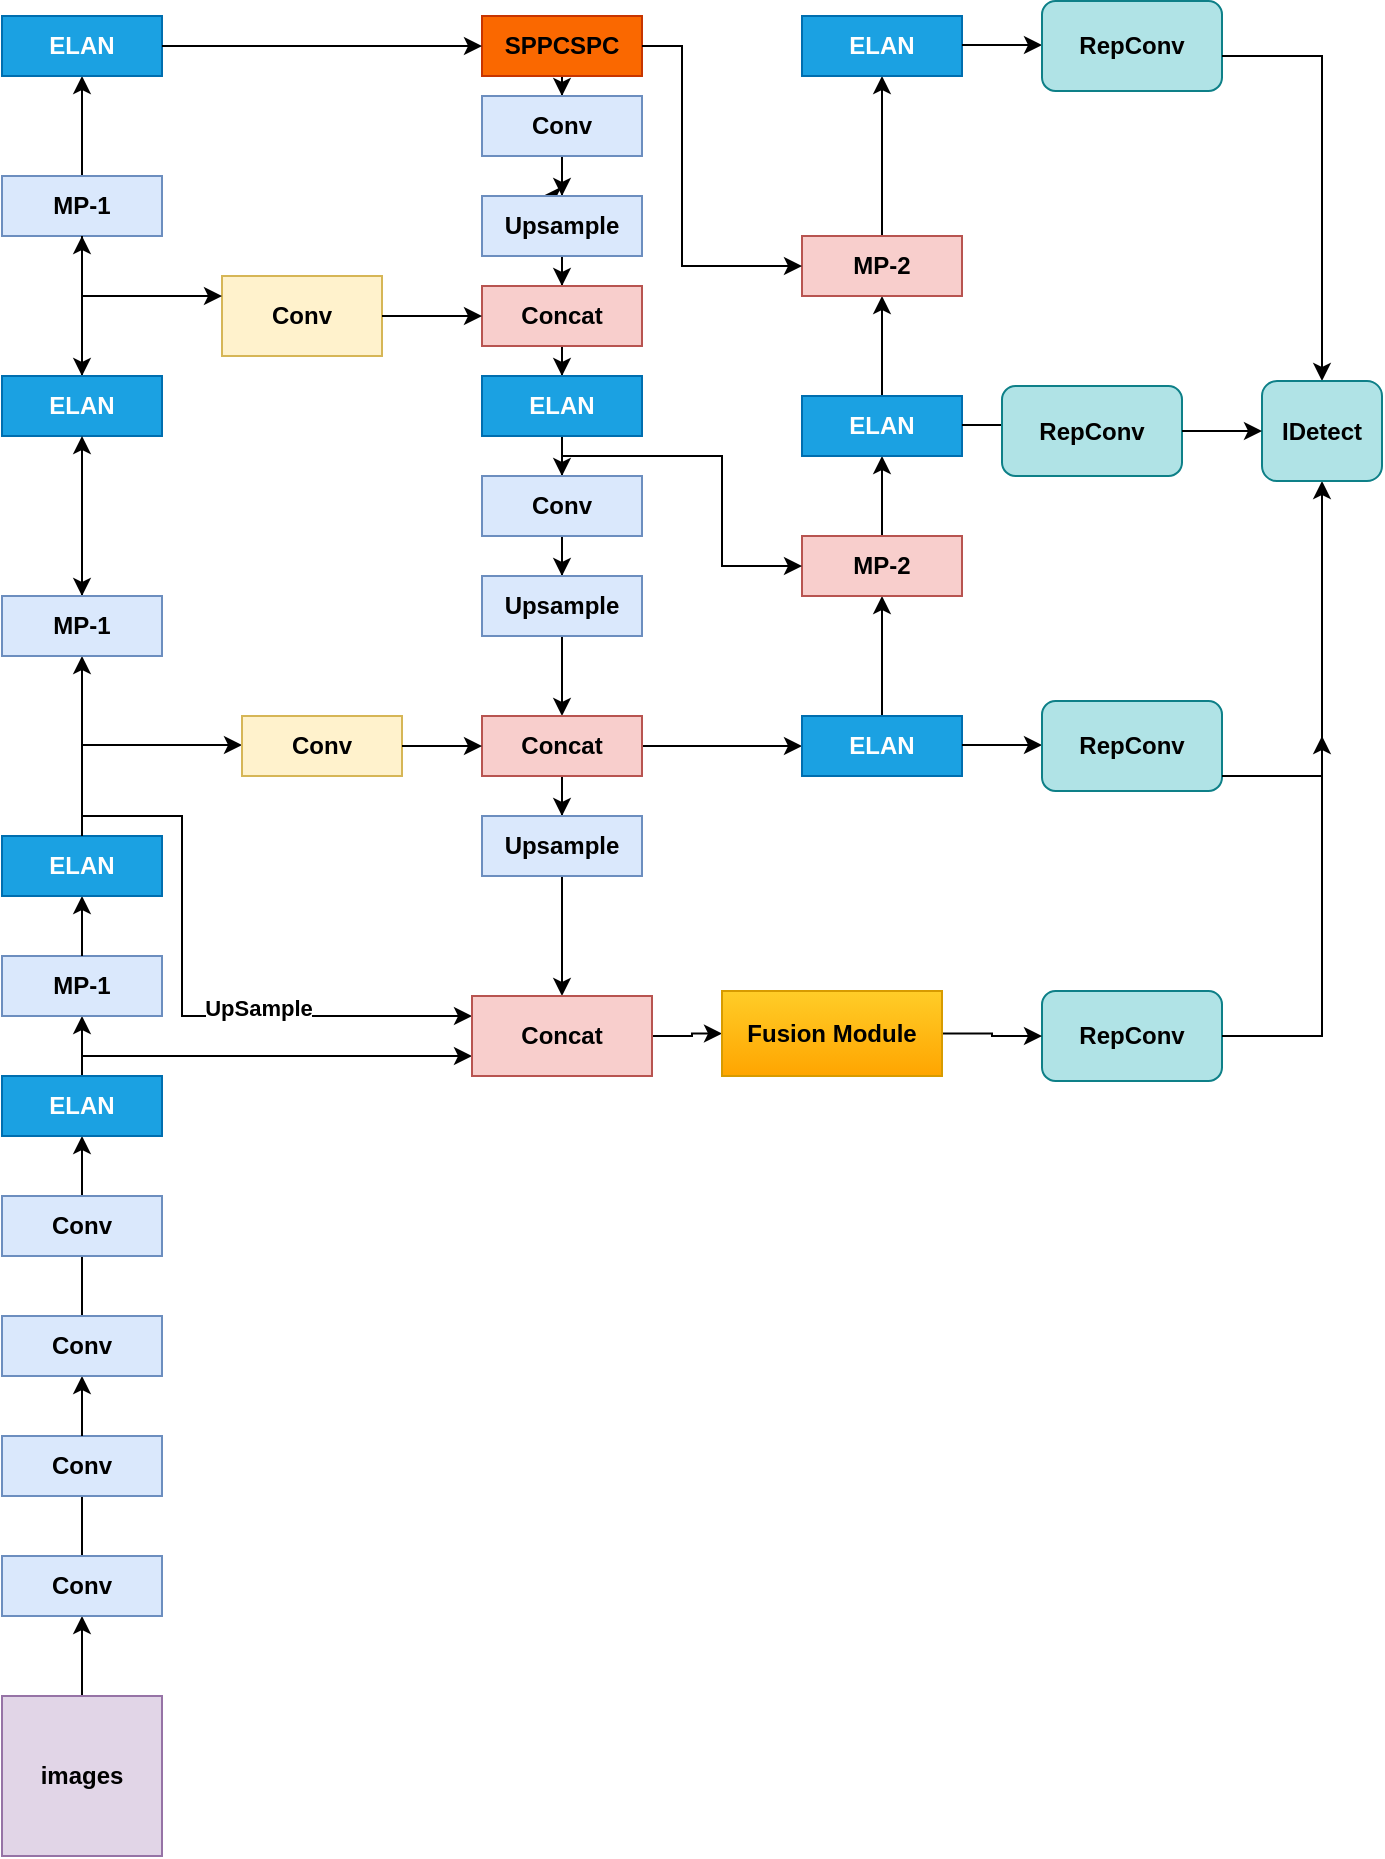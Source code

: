 <mxfile version="24.4.8" type="github">
  <diagram name="第 1 页" id="06KhuJ1YoOvBnatMyuTx">
    <mxGraphModel dx="1002" dy="577" grid="1" gridSize="10" guides="1" tooltips="1" connect="1" arrows="1" fold="1" page="1" pageScale="1" pageWidth="827" pageHeight="1169" math="0" shadow="0">
      <root>
        <mxCell id="0" />
        <mxCell id="1" parent="0" />
        <mxCell id="rpA8S_iFjbpx3BVTniyy-3" value="" style="edgeStyle=orthogonalEdgeStyle;rounded=0;orthogonalLoop=1;jettySize=auto;html=1;" parent="1" source="rpA8S_iFjbpx3BVTniyy-1" target="rpA8S_iFjbpx3BVTniyy-2" edge="1">
          <mxGeometry relative="1" as="geometry">
            <Array as="points">
              <mxPoint x="120" y="1010" />
              <mxPoint x="120" y="1010" />
            </Array>
          </mxGeometry>
        </mxCell>
        <mxCell id="rpA8S_iFjbpx3BVTniyy-1" value="&lt;b&gt;&lt;font data-sider-select-id=&quot;d5c98b6e-f790-4f43-9f4c-b35bad4ea1bf&quot;&gt;images&lt;/font&gt;&lt;/b&gt;" style="whiteSpace=wrap;html=1;aspect=fixed;fillColor=#e1d5e7;strokeColor=#9673a6;" parent="1" vertex="1">
          <mxGeometry x="80" y="1040" width="80" height="80" as="geometry" />
        </mxCell>
        <mxCell id="rpA8S_iFjbpx3BVTniyy-6" value="" style="edgeStyle=orthogonalEdgeStyle;rounded=0;orthogonalLoop=1;jettySize=auto;html=1;" parent="1" source="rpA8S_iFjbpx3BVTniyy-2" edge="1">
          <mxGeometry relative="1" as="geometry">
            <mxPoint x="120" y="920" as="targetPoint" />
          </mxGeometry>
        </mxCell>
        <mxCell id="rpA8S_iFjbpx3BVTniyy-2" value="&lt;b&gt;Conv&lt;/b&gt;" style="whiteSpace=wrap;html=1;fillColor=#dae8fc;strokeColor=#6c8ebf;" parent="1" vertex="1">
          <mxGeometry x="80" y="970" width="80" height="30" as="geometry" />
        </mxCell>
        <mxCell id="rpA8S_iFjbpx3BVTniyy-8" value="&lt;b&gt;Conv&lt;/b&gt;" style="rounded=0;whiteSpace=wrap;html=1;fillColor=#dae8fc;strokeColor=#6c8ebf;" parent="1" vertex="1">
          <mxGeometry x="80" y="910" width="80" height="30" as="geometry" />
        </mxCell>
        <mxCell id="rpA8S_iFjbpx3BVTniyy-9" value="" style="edgeStyle=orthogonalEdgeStyle;rounded=0;orthogonalLoop=1;jettySize=auto;html=1;exitX=0.5;exitY=0;exitDx=0;exitDy=0;" parent="1" source="rpA8S_iFjbpx3BVTniyy-8" target="rpA8S_iFjbpx3BVTniyy-11" edge="1">
          <mxGeometry relative="1" as="geometry">
            <mxPoint x="120" y="880" as="sourcePoint" />
            <Array as="points" />
          </mxGeometry>
        </mxCell>
        <mxCell id="rpA8S_iFjbpx3BVTniyy-10" value="" style="edgeStyle=orthogonalEdgeStyle;rounded=0;orthogonalLoop=1;jettySize=auto;html=1;entryX=0.5;entryY=1;entryDx=0;entryDy=0;" parent="1" source="rpA8S_iFjbpx3BVTniyy-11" target="rpA8S_iFjbpx3BVTniyy-14" edge="1">
          <mxGeometry relative="1" as="geometry">
            <mxPoint x="120" y="760" as="targetPoint" />
          </mxGeometry>
        </mxCell>
        <mxCell id="rpA8S_iFjbpx3BVTniyy-11" value="&lt;b&gt;Conv&lt;/b&gt;" style="whiteSpace=wrap;html=1;fillColor=#dae8fc;strokeColor=#6c8ebf;" parent="1" vertex="1">
          <mxGeometry x="80" y="850" width="80" height="30" as="geometry" />
        </mxCell>
        <mxCell id="rpA8S_iFjbpx3BVTniyy-12" value="&lt;b&gt;Conv&lt;/b&gt;" style="rounded=0;whiteSpace=wrap;html=1;fillColor=#dae8fc;strokeColor=#6c8ebf;" parent="1" vertex="1">
          <mxGeometry x="80" y="790" width="80" height="30" as="geometry" />
        </mxCell>
        <mxCell id="rpA8S_iFjbpx3BVTniyy-17" value="" style="edgeStyle=orthogonalEdgeStyle;rounded=0;orthogonalLoop=1;jettySize=auto;html=1;" parent="1" source="rpA8S_iFjbpx3BVTniyy-14" target="rpA8S_iFjbpx3BVTniyy-16" edge="1">
          <mxGeometry relative="1" as="geometry" />
        </mxCell>
        <mxCell id="rpA8S_iFjbpx3BVTniyy-14" value="&lt;b&gt;ELAN&lt;/b&gt;" style="whiteSpace=wrap;html=1;rounded=0;fillColor=#1ba1e2;strokeColor=#006EAF;fontColor=#ffffff;" parent="1" vertex="1">
          <mxGeometry x="80" y="730" width="80" height="30" as="geometry" />
        </mxCell>
        <mxCell id="rpA8S_iFjbpx3BVTniyy-16" value="&lt;b&gt;MP-1&lt;/b&gt;" style="whiteSpace=wrap;html=1;rounded=0;fillColor=#dae8fc;strokeColor=#6c8ebf;" parent="1" vertex="1">
          <mxGeometry x="80" y="670" width="80" height="30" as="geometry" />
        </mxCell>
        <mxCell id="rpA8S_iFjbpx3BVTniyy-18" value="" style="edgeStyle=orthogonalEdgeStyle;rounded=0;orthogonalLoop=1;jettySize=auto;html=1;exitX=0.5;exitY=0;exitDx=0;exitDy=0;" parent="1" source="rpA8S_iFjbpx3BVTniyy-16" target="rpA8S_iFjbpx3BVTniyy-20" edge="1">
          <mxGeometry relative="1" as="geometry">
            <mxPoint x="120" y="560" as="sourcePoint" />
            <Array as="points" />
          </mxGeometry>
        </mxCell>
        <mxCell id="rpA8S_iFjbpx3BVTniyy-20" value="&lt;b&gt;ELAN&lt;/b&gt;" style="whiteSpace=wrap;html=1;fillColor=#1ba1e2;strokeColor=#006EAF;fontColor=#ffffff;" parent="1" vertex="1">
          <mxGeometry x="80" y="610" width="80" height="30" as="geometry" />
        </mxCell>
        <mxCell id="rpA8S_iFjbpx3BVTniyy-25" value="" style="edgeStyle=orthogonalEdgeStyle;rounded=0;orthogonalLoop=1;jettySize=auto;html=1;" parent="1" source="rpA8S_iFjbpx3BVTniyy-26" target="rpA8S_iFjbpx3BVTniyy-28" edge="1">
          <mxGeometry relative="1" as="geometry" />
        </mxCell>
        <mxCell id="rpA8S_iFjbpx3BVTniyy-28" value="&lt;b&gt;ELAN&lt;/b&gt;" style="whiteSpace=wrap;html=1;rounded=0;fillColor=#1ba1e2;strokeColor=#006EAF;fontColor=#ffffff;" parent="1" vertex="1">
          <mxGeometry x="80" y="200" width="80" height="30" as="geometry" />
        </mxCell>
        <mxCell id="rpA8S_iFjbpx3BVTniyy-30" value="" style="endArrow=classic;html=1;rounded=0;" parent="1" edge="1">
          <mxGeometry width="50" height="50" relative="1" as="geometry">
            <mxPoint x="120" y="564.5" as="sourcePoint" />
            <mxPoint x="200" y="564.5" as="targetPoint" />
          </mxGeometry>
        </mxCell>
        <mxCell id="rpA8S_iFjbpx3BVTniyy-33" value="&lt;b&gt;Conv&lt;/b&gt;" style="rounded=0;whiteSpace=wrap;html=1;fillColor=#fff2cc;strokeColor=#d6b656;" parent="1" vertex="1">
          <mxGeometry x="190" y="330" width="80" height="40" as="geometry" />
        </mxCell>
        <mxCell id="rpA8S_iFjbpx3BVTniyy-34" value="" style="edgeStyle=orthogonalEdgeStyle;rounded=0;orthogonalLoop=1;jettySize=auto;html=1;" parent="1" source="rpA8S_iFjbpx3BVTniyy-20" target="rpA8S_iFjbpx3BVTniyy-21" edge="1">
          <mxGeometry relative="1" as="geometry">
            <mxPoint x="120" y="440" as="targetPoint" />
            <mxPoint x="120" y="610" as="sourcePoint" />
          </mxGeometry>
        </mxCell>
        <mxCell id="rpA8S_iFjbpx3BVTniyy-36" value="" style="edgeStyle=orthogonalEdgeStyle;rounded=0;orthogonalLoop=1;jettySize=auto;html=1;" parent="1" source="rpA8S_iFjbpx3BVTniyy-24" target="rpA8S_iFjbpx3BVTniyy-26" edge="1">
          <mxGeometry relative="1" as="geometry">
            <mxPoint x="120" y="440" as="targetPoint" />
            <mxPoint x="120" y="480" as="sourcePoint" />
          </mxGeometry>
        </mxCell>
        <mxCell id="rpA8S_iFjbpx3BVTniyy-26" value="&lt;b&gt;MP-1&lt;/b&gt;" style="rounded=0;whiteSpace=wrap;html=1;fillColor=#dae8fc;strokeColor=#6c8ebf;" parent="1" vertex="1">
          <mxGeometry x="80" y="280" width="80" height="30" as="geometry" />
        </mxCell>
        <mxCell id="rpA8S_iFjbpx3BVTniyy-37" value="&lt;b&gt;Conv&lt;/b&gt;" style="rounded=0;whiteSpace=wrap;html=1;fillColor=#fff2cc;strokeColor=#d6b656;" parent="1" vertex="1">
          <mxGeometry x="200" y="550" width="80" height="30" as="geometry" />
        </mxCell>
        <mxCell id="rpA8S_iFjbpx3BVTniyy-42" value="" style="edgeStyle=orthogonalEdgeStyle;rounded=0;orthogonalLoop=1;jettySize=auto;html=1;" parent="1" source="rpA8S_iFjbpx3BVTniyy-38" target="rpA8S_iFjbpx3BVTniyy-41" edge="1">
          <mxGeometry relative="1" as="geometry" />
        </mxCell>
        <mxCell id="rpA8S_iFjbpx3BVTniyy-38" value="&lt;b&gt;SPPCSPC&lt;/b&gt;" style="rounded=0;whiteSpace=wrap;html=1;fillColor=#fa6800;fontColor=#000000;strokeColor=#C73500;" parent="1" vertex="1">
          <mxGeometry x="320" y="200" width="80" height="30" as="geometry" />
        </mxCell>
        <mxCell id="rpA8S_iFjbpx3BVTniyy-39" value="" style="endArrow=classic;html=1;rounded=0;entryX=0;entryY=0.5;entryDx=0;entryDy=0;exitX=1;exitY=0.5;exitDx=0;exitDy=0;" parent="1" source="rpA8S_iFjbpx3BVTniyy-28" target="rpA8S_iFjbpx3BVTniyy-38" edge="1">
          <mxGeometry width="50" height="50" relative="1" as="geometry">
            <mxPoint x="390" y="560" as="sourcePoint" />
            <mxPoint x="440" y="510" as="targetPoint" />
          </mxGeometry>
        </mxCell>
        <mxCell id="rpA8S_iFjbpx3BVTniyy-44" value="" style="edgeStyle=orthogonalEdgeStyle;rounded=0;orthogonalLoop=1;jettySize=auto;html=1;" parent="1" source="rpA8S_iFjbpx3BVTniyy-41" target="rpA8S_iFjbpx3BVTniyy-43" edge="1">
          <mxGeometry relative="1" as="geometry" />
        </mxCell>
        <mxCell id="rpA8S_iFjbpx3BVTniyy-61" style="edgeStyle=orthogonalEdgeStyle;rounded=0;orthogonalLoop=1;jettySize=auto;html=1;" parent="1" source="rpA8S_iFjbpx3BVTniyy-41" edge="1">
          <mxGeometry relative="1" as="geometry">
            <mxPoint x="350" y="290" as="targetPoint" />
          </mxGeometry>
        </mxCell>
        <mxCell id="rpA8S_iFjbpx3BVTniyy-41" value="&lt;b&gt;Conv&lt;/b&gt;" style="rounded=0;whiteSpace=wrap;html=1;fillColor=#dae8fc;strokeColor=#6c8ebf;" parent="1" vertex="1">
          <mxGeometry x="320" y="240" width="80" height="30" as="geometry" />
        </mxCell>
        <mxCell id="rpA8S_iFjbpx3BVTniyy-46" value="" style="edgeStyle=orthogonalEdgeStyle;rounded=0;orthogonalLoop=1;jettySize=auto;html=1;" parent="1" source="rpA8S_iFjbpx3BVTniyy-43" target="rpA8S_iFjbpx3BVTniyy-45" edge="1">
          <mxGeometry relative="1" as="geometry" />
        </mxCell>
        <mxCell id="rpA8S_iFjbpx3BVTniyy-43" value="&lt;b&gt;Upsample&lt;/b&gt;" style="rounded=0;whiteSpace=wrap;html=1;fillColor=#dae8fc;strokeColor=#6c8ebf;" parent="1" vertex="1">
          <mxGeometry x="320" y="290" width="80" height="30" as="geometry" />
        </mxCell>
        <mxCell id="rpA8S_iFjbpx3BVTniyy-50" value="" style="edgeStyle=orthogonalEdgeStyle;rounded=0;orthogonalLoop=1;jettySize=auto;html=1;" parent="1" source="rpA8S_iFjbpx3BVTniyy-45" target="rpA8S_iFjbpx3BVTniyy-49" edge="1">
          <mxGeometry relative="1" as="geometry" />
        </mxCell>
        <mxCell id="rpA8S_iFjbpx3BVTniyy-45" value="&lt;b&gt;Concat&lt;/b&gt;" style="rounded=0;whiteSpace=wrap;html=1;fillColor=#f8cecc;strokeColor=#b85450;" parent="1" vertex="1">
          <mxGeometry x="320" y="335" width="80" height="30" as="geometry" />
        </mxCell>
        <mxCell id="rpA8S_iFjbpx3BVTniyy-64" value="" style="edgeStyle=orthogonalEdgeStyle;rounded=0;orthogonalLoop=1;jettySize=auto;html=1;" parent="1" source="rpA8S_iFjbpx3BVTniyy-49" target="rpA8S_iFjbpx3BVTniyy-63" edge="1">
          <mxGeometry relative="1" as="geometry" />
        </mxCell>
        <mxCell id="rpA8S_iFjbpx3BVTniyy-49" value="&lt;b&gt;ELAN&lt;/b&gt;" style="rounded=0;whiteSpace=wrap;html=1;fillColor=#1ba1e2;fontColor=#ffffff;strokeColor=#006EAF;" parent="1" vertex="1">
          <mxGeometry x="320" y="380" width="80" height="30" as="geometry" />
        </mxCell>
        <mxCell id="rpA8S_iFjbpx3BVTniyy-52" value="" style="edgeStyle=orthogonalEdgeStyle;rounded=0;orthogonalLoop=1;jettySize=auto;html=1;" parent="1" source="rpA8S_iFjbpx3BVTniyy-26" target="rpA8S_iFjbpx3BVTniyy-24" edge="1">
          <mxGeometry relative="1" as="geometry">
            <mxPoint x="120" y="440" as="targetPoint" />
            <mxPoint x="120" y="310" as="sourcePoint" />
          </mxGeometry>
        </mxCell>
        <mxCell id="rpA8S_iFjbpx3BVTniyy-24" value="&lt;b&gt;ELAN&lt;/b&gt;" style="whiteSpace=wrap;html=1;fillColor=#1ba1e2;strokeColor=#006EAF;fontColor=#ffffff;" parent="1" vertex="1">
          <mxGeometry x="80" y="380" width="80" height="30" as="geometry" />
        </mxCell>
        <mxCell id="rpA8S_iFjbpx3BVTniyy-55" value="" style="endArrow=classic;html=1;rounded=0;exitX=0.5;exitY=0;exitDx=0;exitDy=0;entryX=0.5;entryY=1;entryDx=0;entryDy=0;" parent="1" source="rpA8S_iFjbpx3BVTniyy-21" target="rpA8S_iFjbpx3BVTniyy-24" edge="1">
          <mxGeometry width="50" height="50" relative="1" as="geometry">
            <mxPoint x="390" y="360" as="sourcePoint" />
            <mxPoint x="440" y="310" as="targetPoint" />
          </mxGeometry>
        </mxCell>
        <mxCell id="rpA8S_iFjbpx3BVTniyy-57" value="" style="endArrow=classic;html=1;rounded=0;" parent="1" target="rpA8S_iFjbpx3BVTniyy-21" edge="1">
          <mxGeometry width="50" height="50" relative="1" as="geometry">
            <mxPoint x="120" y="460" as="sourcePoint" />
            <mxPoint x="200" y="460" as="targetPoint" />
          </mxGeometry>
        </mxCell>
        <mxCell id="rpA8S_iFjbpx3BVTniyy-21" value="&lt;b&gt;MP-1&lt;/b&gt;" style="rounded=0;whiteSpace=wrap;html=1;fillColor=#dae8fc;strokeColor=#6c8ebf;" parent="1" vertex="1">
          <mxGeometry x="80" y="490" width="80" height="30" as="geometry" />
        </mxCell>
        <mxCell id="rpA8S_iFjbpx3BVTniyy-60" value="" style="endArrow=classic;html=1;rounded=0;entryX=0;entryY=0.25;entryDx=0;entryDy=0;" parent="1" target="rpA8S_iFjbpx3BVTniyy-33" edge="1">
          <mxGeometry width="50" height="50" relative="1" as="geometry">
            <mxPoint x="120" y="340" as="sourcePoint" />
            <mxPoint x="440" y="310" as="targetPoint" />
          </mxGeometry>
        </mxCell>
        <mxCell id="rpA8S_iFjbpx3BVTniyy-62" value="" style="endArrow=classic;html=1;rounded=0;exitX=1;exitY=0.5;exitDx=0;exitDy=0;" parent="1" source="rpA8S_iFjbpx3BVTniyy-33" target="rpA8S_iFjbpx3BVTniyy-45" edge="1">
          <mxGeometry width="50" height="50" relative="1" as="geometry">
            <mxPoint x="390" y="360" as="sourcePoint" />
            <mxPoint x="440" y="310" as="targetPoint" />
          </mxGeometry>
        </mxCell>
        <mxCell id="rpA8S_iFjbpx3BVTniyy-66" value="" style="edgeStyle=orthogonalEdgeStyle;rounded=0;orthogonalLoop=1;jettySize=auto;html=1;" parent="1" source="rpA8S_iFjbpx3BVTniyy-63" target="rpA8S_iFjbpx3BVTniyy-65" edge="1">
          <mxGeometry relative="1" as="geometry" />
        </mxCell>
        <mxCell id="rpA8S_iFjbpx3BVTniyy-63" value="&lt;b&gt;Conv&lt;/b&gt;" style="rounded=0;whiteSpace=wrap;html=1;fillColor=#dae8fc;strokeColor=#6c8ebf;" parent="1" vertex="1">
          <mxGeometry x="320" y="430" width="80" height="30" as="geometry" />
        </mxCell>
        <mxCell id="rpA8S_iFjbpx3BVTniyy-68" value="" style="edgeStyle=orthogonalEdgeStyle;rounded=0;orthogonalLoop=1;jettySize=auto;html=1;" parent="1" source="rpA8S_iFjbpx3BVTniyy-65" target="rpA8S_iFjbpx3BVTniyy-67" edge="1">
          <mxGeometry relative="1" as="geometry" />
        </mxCell>
        <mxCell id="rpA8S_iFjbpx3BVTniyy-65" value="&lt;b&gt;Upsample&lt;/b&gt;" style="rounded=0;whiteSpace=wrap;html=1;fillColor=#dae8fc;strokeColor=#6c8ebf;" parent="1" vertex="1">
          <mxGeometry x="320" y="480" width="80" height="30" as="geometry" />
        </mxCell>
        <mxCell id="rpA8S_iFjbpx3BVTniyy-80" value="" style="edgeStyle=orthogonalEdgeStyle;rounded=0;orthogonalLoop=1;jettySize=auto;html=1;" parent="1" source="rpA8S_iFjbpx3BVTniyy-67" target="rpA8S_iFjbpx3BVTniyy-79" edge="1">
          <mxGeometry relative="1" as="geometry" />
        </mxCell>
        <mxCell id="rpA8S_iFjbpx3BVTniyy-86" value="" style="edgeStyle=orthogonalEdgeStyle;rounded=0;orthogonalLoop=1;jettySize=auto;html=1;" parent="1" source="rpA8S_iFjbpx3BVTniyy-67" target="rpA8S_iFjbpx3BVTniyy-85" edge="1">
          <mxGeometry relative="1" as="geometry" />
        </mxCell>
        <mxCell id="rpA8S_iFjbpx3BVTniyy-67" value="&lt;b&gt;Concat&lt;/b&gt;" style="rounded=0;whiteSpace=wrap;html=1;fillColor=#f8cecc;strokeColor=#b85450;" parent="1" vertex="1">
          <mxGeometry x="320" y="550" width="80" height="30" as="geometry" />
        </mxCell>
        <mxCell id="rpA8S_iFjbpx3BVTniyy-72" value="" style="endArrow=classic;html=1;rounded=0;exitX=1;exitY=0.5;exitDx=0;exitDy=0;entryX=0;entryY=0.5;entryDx=0;entryDy=0;" parent="1" source="rpA8S_iFjbpx3BVTniyy-37" target="rpA8S_iFjbpx3BVTniyy-67" edge="1">
          <mxGeometry width="50" height="50" relative="1" as="geometry">
            <mxPoint x="390" y="560" as="sourcePoint" />
            <mxPoint x="320" y="590" as="targetPoint" />
          </mxGeometry>
        </mxCell>
        <mxCell id="rpA8S_iFjbpx3BVTniyy-73" value="" style="endArrow=classic;html=1;rounded=0;entryX=0;entryY=0.75;entryDx=0;entryDy=0;" parent="1" target="rpA8S_iFjbpx3BVTniyy-81" edge="1">
          <mxGeometry width="50" height="50" relative="1" as="geometry">
            <mxPoint x="120" y="720" as="sourcePoint" />
            <mxPoint x="290" y="720" as="targetPoint" />
          </mxGeometry>
        </mxCell>
        <mxCell id="rpA8S_iFjbpx3BVTniyy-74" value="" style="endArrow=classic;html=1;rounded=0;entryX=0;entryY=0.25;entryDx=0;entryDy=0;" parent="1" target="rpA8S_iFjbpx3BVTniyy-81" edge="1">
          <mxGeometry width="50" height="50" relative="1" as="geometry">
            <mxPoint x="120" y="600" as="sourcePoint" />
            <mxPoint x="300" y="700" as="targetPoint" />
            <Array as="points">
              <mxPoint x="170" y="600" />
              <mxPoint x="170" y="700" />
            </Array>
          </mxGeometry>
        </mxCell>
        <mxCell id="rpA8S_iFjbpx3BVTniyy-78" value="&lt;b&gt;UpSample&lt;/b&gt;" style="edgeLabel;html=1;align=center;verticalAlign=middle;resizable=0;points=[];" parent="rpA8S_iFjbpx3BVTniyy-74" vertex="1" connectable="0">
          <mxGeometry x="0.276" y="4" relative="1" as="geometry">
            <mxPoint as="offset" />
          </mxGeometry>
        </mxCell>
        <mxCell id="rpA8S_iFjbpx3BVTniyy-82" value="" style="edgeStyle=orthogonalEdgeStyle;rounded=0;orthogonalLoop=1;jettySize=auto;html=1;" parent="1" source="rpA8S_iFjbpx3BVTniyy-79" target="rpA8S_iFjbpx3BVTniyy-81" edge="1">
          <mxGeometry relative="1" as="geometry" />
        </mxCell>
        <mxCell id="rpA8S_iFjbpx3BVTniyy-79" value="&lt;b&gt;Upsample&lt;/b&gt;" style="rounded=0;whiteSpace=wrap;html=1;fillColor=#dae8fc;strokeColor=#6c8ebf;" parent="1" vertex="1">
          <mxGeometry x="320" y="600" width="80" height="30" as="geometry" />
        </mxCell>
        <mxCell id="-2oq_nhv_TLZ8Wuq7GOU-2" value="" style="edgeStyle=orthogonalEdgeStyle;rounded=0;orthogonalLoop=1;jettySize=auto;html=1;" edge="1" parent="1" source="rpA8S_iFjbpx3BVTniyy-81" target="-2oq_nhv_TLZ8Wuq7GOU-1">
          <mxGeometry relative="1" as="geometry" />
        </mxCell>
        <mxCell id="rpA8S_iFjbpx3BVTniyy-81" value="&lt;b&gt;Concat&lt;/b&gt;" style="rounded=0;whiteSpace=wrap;html=1;fillColor=#f8cecc;strokeColor=#b85450;" parent="1" vertex="1">
          <mxGeometry x="315" y="690" width="90" height="40" as="geometry" />
        </mxCell>
        <mxCell id="rpA8S_iFjbpx3BVTniyy-88" value="" style="edgeStyle=orthogonalEdgeStyle;rounded=0;orthogonalLoop=1;jettySize=auto;html=1;" parent="1" source="rpA8S_iFjbpx3BVTniyy-85" target="rpA8S_iFjbpx3BVTniyy-87" edge="1">
          <mxGeometry relative="1" as="geometry" />
        </mxCell>
        <mxCell id="rpA8S_iFjbpx3BVTniyy-85" value="&lt;b&gt;ELAN&lt;/b&gt;" style="rounded=0;whiteSpace=wrap;html=1;fillColor=#1ba1e2;fontColor=#ffffff;strokeColor=#006EAF;" parent="1" vertex="1">
          <mxGeometry x="480" y="550" width="80" height="30" as="geometry" />
        </mxCell>
        <mxCell id="rpA8S_iFjbpx3BVTniyy-90" value="" style="edgeStyle=orthogonalEdgeStyle;rounded=0;orthogonalLoop=1;jettySize=auto;html=1;" parent="1" source="rpA8S_iFjbpx3BVTniyy-87" target="rpA8S_iFjbpx3BVTniyy-89" edge="1">
          <mxGeometry relative="1" as="geometry" />
        </mxCell>
        <mxCell id="rpA8S_iFjbpx3BVTniyy-87" value="&lt;b&gt;MP-2&lt;/b&gt;" style="rounded=0;whiteSpace=wrap;html=1;fillColor=#f8cecc;strokeColor=#b85450;" parent="1" vertex="1">
          <mxGeometry x="480" y="460" width="80" height="30" as="geometry" />
        </mxCell>
        <mxCell id="rpA8S_iFjbpx3BVTniyy-96" value="" style="edgeStyle=orthogonalEdgeStyle;rounded=0;orthogonalLoop=1;jettySize=auto;html=1;" parent="1" source="rpA8S_iFjbpx3BVTniyy-89" target="rpA8S_iFjbpx3BVTniyy-95" edge="1">
          <mxGeometry relative="1" as="geometry" />
        </mxCell>
        <mxCell id="rpA8S_iFjbpx3BVTniyy-89" value="&lt;b&gt;ELAN&lt;/b&gt;" style="rounded=0;whiteSpace=wrap;html=1;fillColor=#1ba1e2;fontColor=#ffffff;strokeColor=#006EAF;" parent="1" vertex="1">
          <mxGeometry x="480" y="390" width="80" height="30" as="geometry" />
        </mxCell>
        <mxCell id="rpA8S_iFjbpx3BVTniyy-94" value="" style="endArrow=classic;html=1;rounded=0;entryX=0;entryY=0.5;entryDx=0;entryDy=0;" parent="1" target="rpA8S_iFjbpx3BVTniyy-87" edge="1">
          <mxGeometry width="50" height="50" relative="1" as="geometry">
            <mxPoint x="360" y="420" as="sourcePoint" />
            <mxPoint x="420" y="410" as="targetPoint" />
            <Array as="points">
              <mxPoint x="440" y="420" />
              <mxPoint x="440" y="475" />
            </Array>
          </mxGeometry>
        </mxCell>
        <mxCell id="rpA8S_iFjbpx3BVTniyy-98" value="" style="edgeStyle=orthogonalEdgeStyle;rounded=0;orthogonalLoop=1;jettySize=auto;html=1;" parent="1" source="rpA8S_iFjbpx3BVTniyy-95" target="rpA8S_iFjbpx3BVTniyy-97" edge="1">
          <mxGeometry relative="1" as="geometry" />
        </mxCell>
        <mxCell id="rpA8S_iFjbpx3BVTniyy-95" value="&lt;b&gt;MP-2&lt;/b&gt;" style="rounded=0;whiteSpace=wrap;html=1;fillColor=#f8cecc;strokeColor=#b85450;" parent="1" vertex="1">
          <mxGeometry x="480" y="310" width="80" height="30" as="geometry" />
        </mxCell>
        <mxCell id="rpA8S_iFjbpx3BVTniyy-97" value="&lt;b&gt;ELAN&lt;/b&gt;" style="rounded=0;whiteSpace=wrap;html=1;fillColor=#1ba1e2;fontColor=#ffffff;strokeColor=#006EAF;" parent="1" vertex="1">
          <mxGeometry x="480" y="200" width="80" height="30" as="geometry" />
        </mxCell>
        <mxCell id="rpA8S_iFjbpx3BVTniyy-99" value="" style="endArrow=classic;html=1;rounded=0;exitX=1;exitY=0.5;exitDx=0;exitDy=0;entryX=0;entryY=0.5;entryDx=0;entryDy=0;" parent="1" source="rpA8S_iFjbpx3BVTniyy-38" target="rpA8S_iFjbpx3BVTniyy-95" edge="1">
          <mxGeometry width="50" height="50" relative="1" as="geometry">
            <mxPoint x="370" y="360" as="sourcePoint" />
            <mxPoint x="420" y="310" as="targetPoint" />
            <Array as="points">
              <mxPoint x="420" y="215" />
              <mxPoint x="420" y="325" />
            </Array>
          </mxGeometry>
        </mxCell>
        <mxCell id="rpA8S_iFjbpx3BVTniyy-101" value="" style="endArrow=classic;html=1;rounded=0;" parent="1" edge="1">
          <mxGeometry width="50" height="50" relative="1" as="geometry">
            <mxPoint x="560" y="404.5" as="sourcePoint" />
            <mxPoint x="600" y="404.5" as="targetPoint" />
          </mxGeometry>
        </mxCell>
        <mxCell id="rpA8S_iFjbpx3BVTniyy-102" value="" style="endArrow=classic;html=1;rounded=0;" parent="1" edge="1">
          <mxGeometry width="50" height="50" relative="1" as="geometry">
            <mxPoint x="560" y="564.5" as="sourcePoint" />
            <mxPoint x="600" y="564.5" as="targetPoint" />
          </mxGeometry>
        </mxCell>
        <mxCell id="rpA8S_iFjbpx3BVTniyy-103" value="" style="endArrow=classic;html=1;rounded=0;" parent="1" edge="1">
          <mxGeometry width="50" height="50" relative="1" as="geometry">
            <mxPoint x="560" y="214.5" as="sourcePoint" />
            <mxPoint x="600" y="214.5" as="targetPoint" />
          </mxGeometry>
        </mxCell>
        <mxCell id="rpA8S_iFjbpx3BVTniyy-104" value="&lt;b&gt;RepConv&lt;/b&gt;" style="rounded=1;whiteSpace=wrap;html=1;fillColor=#b0e3e6;strokeColor=#0e8088;" parent="1" vertex="1">
          <mxGeometry x="600" y="192.5" width="90" height="45" as="geometry" />
        </mxCell>
        <mxCell id="rpA8S_iFjbpx3BVTniyy-105" value="&lt;b&gt;RepConv&lt;/b&gt;" style="rounded=1;whiteSpace=wrap;html=1;fillColor=#b0e3e6;strokeColor=#0e8088;" parent="1" vertex="1">
          <mxGeometry x="580" y="385" width="90" height="45" as="geometry" />
        </mxCell>
        <mxCell id="rpA8S_iFjbpx3BVTniyy-106" value="&lt;b&gt;RepConv&lt;/b&gt;" style="rounded=1;whiteSpace=wrap;html=1;fillColor=#b0e3e6;strokeColor=#0e8088;" parent="1" vertex="1">
          <mxGeometry x="600" y="542.5" width="90" height="45" as="geometry" />
        </mxCell>
        <mxCell id="rpA8S_iFjbpx3BVTniyy-107" value="&lt;b&gt;RepConv&lt;/b&gt;" style="rounded=1;whiteSpace=wrap;html=1;fillColor=#b0e3e6;strokeColor=#0e8088;" parent="1" vertex="1">
          <mxGeometry x="600" y="687.5" width="90" height="45" as="geometry" />
        </mxCell>
        <mxCell id="rpA8S_iFjbpx3BVTniyy-108" value="" style="endArrow=classic;html=1;rounded=0;" parent="1" edge="1">
          <mxGeometry width="50" height="50" relative="1" as="geometry">
            <mxPoint x="690" y="710" as="sourcePoint" />
            <mxPoint x="740" y="560" as="targetPoint" />
            <Array as="points">
              <mxPoint x="740" y="710" />
            </Array>
          </mxGeometry>
        </mxCell>
        <mxCell id="rpA8S_iFjbpx3BVTniyy-109" value="" style="endArrow=classic;html=1;rounded=0;" parent="1" target="rpA8S_iFjbpx3BVTniyy-112" edge="1">
          <mxGeometry width="50" height="50" relative="1" as="geometry">
            <mxPoint x="690" y="580" as="sourcePoint" />
            <mxPoint x="740" y="430" as="targetPoint" />
            <Array as="points">
              <mxPoint x="740" y="580" />
            </Array>
          </mxGeometry>
        </mxCell>
        <mxCell id="rpA8S_iFjbpx3BVTniyy-111" value="" style="endArrow=classic;html=1;rounded=0;entryX=0.5;entryY=0;entryDx=0;entryDy=0;" parent="1" target="rpA8S_iFjbpx3BVTniyy-112" edge="1">
          <mxGeometry width="50" height="50" relative="1" as="geometry">
            <mxPoint x="690" y="220" as="sourcePoint" />
            <mxPoint x="740" y="370" as="targetPoint" />
            <Array as="points">
              <mxPoint x="740" y="220" />
            </Array>
          </mxGeometry>
        </mxCell>
        <mxCell id="rpA8S_iFjbpx3BVTniyy-112" value="&lt;b&gt;IDetect&lt;/b&gt;" style="rounded=1;whiteSpace=wrap;html=1;fillColor=#b0e3e6;strokeColor=#0e8088;" parent="1" vertex="1">
          <mxGeometry x="710" y="382.5" width="60" height="50" as="geometry" />
        </mxCell>
        <mxCell id="rpA8S_iFjbpx3BVTniyy-116" value="" style="endArrow=classic;html=1;rounded=0;entryX=0;entryY=0.5;entryDx=0;entryDy=0;exitX=1;exitY=0.5;exitDx=0;exitDy=0;" parent="1" source="rpA8S_iFjbpx3BVTniyy-105" target="rpA8S_iFjbpx3BVTniyy-112" edge="1">
          <mxGeometry width="50" height="50" relative="1" as="geometry">
            <mxPoint x="660" y="405" as="sourcePoint" />
            <mxPoint x="420" y="410" as="targetPoint" />
          </mxGeometry>
        </mxCell>
        <mxCell id="-2oq_nhv_TLZ8Wuq7GOU-3" value="" style="edgeStyle=orthogonalEdgeStyle;rounded=0;orthogonalLoop=1;jettySize=auto;html=1;" edge="1" parent="1" source="-2oq_nhv_TLZ8Wuq7GOU-1" target="rpA8S_iFjbpx3BVTniyy-107">
          <mxGeometry relative="1" as="geometry" />
        </mxCell>
        <mxCell id="-2oq_nhv_TLZ8Wuq7GOU-1" value="&lt;b data-sider-select-id=&quot;b13adb36-9b30-471c-81e1-58ab8c832c01&quot;&gt;Fusion Module&lt;/b&gt;" style="rounded=0;whiteSpace=wrap;html=1;fillColor=#ffcd28;gradientColor=#ffa500;strokeColor=#d79b00;" vertex="1" parent="1">
          <mxGeometry x="440" y="687.5" width="110" height="42.5" as="geometry" />
        </mxCell>
      </root>
    </mxGraphModel>
  </diagram>
</mxfile>
